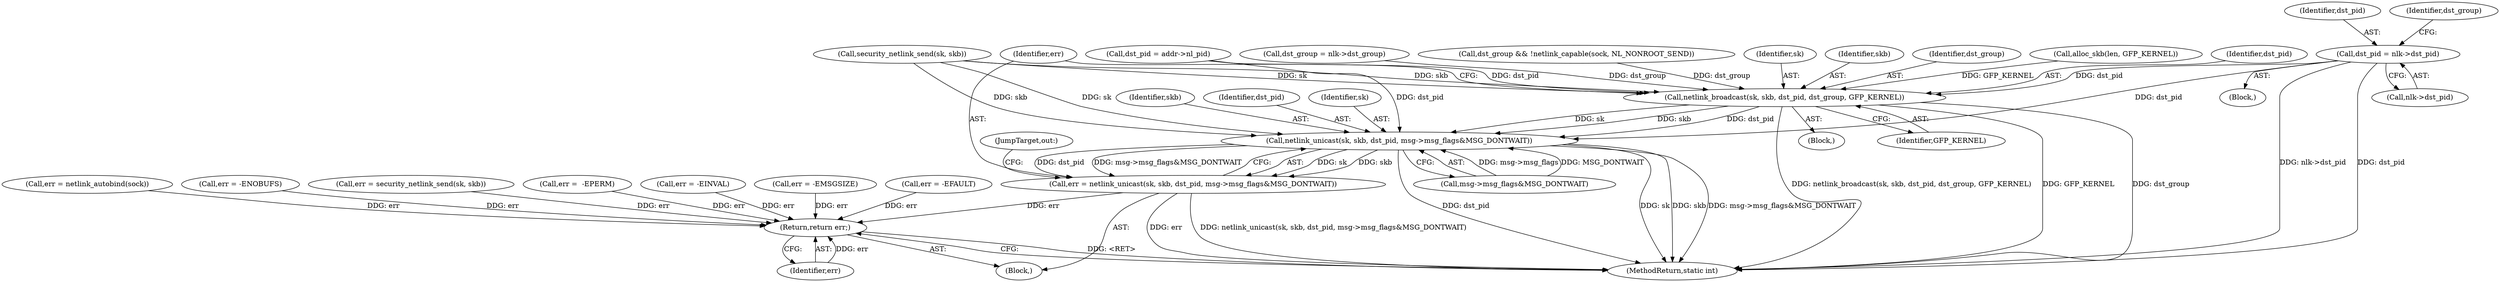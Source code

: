 digraph "0_linux_e0e3cea46d31d23dc40df0a49a7a2c04fe8edfea@pointer" {
"1000210" [label="(Call,dst_pid = nlk->dst_pid)"];
"1000321" [label="(Call,netlink_broadcast(sk, skb, dst_pid, dst_group, GFP_KERNEL))"];
"1000329" [label="(Call,netlink_unicast(sk, skb, dst_pid, msg->msg_flags&MSG_DONTWAIT))"];
"1000327" [label="(Call,err = netlink_unicast(sk, skb, dst_pid, msg->msg_flags&MSG_DONTWAIT))"];
"1000343" [label="(Return,return err;)"];
"1000185" [label="(Call,dst_pid = addr->nl_pid)"];
"1000246" [label="(Call,err = -ENOBUFS)"];
"1000324" [label="(Identifier,dst_pid)"];
"1000302" [label="(Call,err = security_netlink_send(sk, skb))"];
"1000326" [label="(Identifier,GFP_KERNEL)"];
"1000215" [label="(Call,dst_group = nlk->dst_group)"];
"1000331" [label="(Identifier,skb)"];
"1000201" [label="(Call,dst_group && !netlink_capable(sock, NL_NONROOT_SEND))"];
"1000315" [label="(Block,)"];
"1000328" [label="(Identifier,err)"];
"1000211" [label="(Identifier,dst_pid)"];
"1000216" [label="(Identifier,dst_group)"];
"1000209" [label="(Block,)"];
"1000330" [label="(Identifier,sk)"];
"1000338" [label="(JumpTarget,out:)"];
"1000345" [label="(MethodReturn,static int)"];
"1000329" [label="(Call,netlink_unicast(sk, skb, dst_pid, msg->msg_flags&MSG_DONTWAIT))"];
"1000322" [label="(Identifier,sk)"];
"1000304" [label="(Call,security_netlink_send(sk, skb))"];
"1000196" [label="(Call,err =  -EPERM)"];
"1000174" [label="(Call,err = -EINVAL)"];
"1000210" [label="(Call,dst_pid = nlk->dst_pid)"];
"1000323" [label="(Identifier,skb)"];
"1000344" [label="(Identifier,err)"];
"1000233" [label="(Call,err = -EMSGSIZE)"];
"1000327" [label="(Call,err = netlink_unicast(sk, skb, dst_pid, msg->msg_flags&MSG_DONTWAIT))"];
"1000343" [label="(Return,return err;)"];
"1000325" [label="(Identifier,dst_group)"];
"1000105" [label="(Block,)"];
"1000212" [label="(Call,nlk->dst_pid)"];
"1000321" [label="(Call,netlink_broadcast(sk, skb, dst_pid, dst_group, GFP_KERNEL))"];
"1000285" [label="(Call,err = -EFAULT)"];
"1000252" [label="(Call,alloc_skb(len, GFP_KERNEL))"];
"1000332" [label="(Identifier,dst_pid)"];
"1000226" [label="(Call,err = netlink_autobind(sock))"];
"1000333" [label="(Call,msg->msg_flags&MSG_DONTWAIT)"];
"1000210" -> "1000209"  [label="AST: "];
"1000210" -> "1000212"  [label="CFG: "];
"1000211" -> "1000210"  [label="AST: "];
"1000212" -> "1000210"  [label="AST: "];
"1000216" -> "1000210"  [label="CFG: "];
"1000210" -> "1000345"  [label="DDG: nlk->dst_pid"];
"1000210" -> "1000345"  [label="DDG: dst_pid"];
"1000210" -> "1000321"  [label="DDG: dst_pid"];
"1000210" -> "1000329"  [label="DDG: dst_pid"];
"1000321" -> "1000315"  [label="AST: "];
"1000321" -> "1000326"  [label="CFG: "];
"1000322" -> "1000321"  [label="AST: "];
"1000323" -> "1000321"  [label="AST: "];
"1000324" -> "1000321"  [label="AST: "];
"1000325" -> "1000321"  [label="AST: "];
"1000326" -> "1000321"  [label="AST: "];
"1000328" -> "1000321"  [label="CFG: "];
"1000321" -> "1000345"  [label="DDG: GFP_KERNEL"];
"1000321" -> "1000345"  [label="DDG: dst_group"];
"1000321" -> "1000345"  [label="DDG: netlink_broadcast(sk, skb, dst_pid, dst_group, GFP_KERNEL)"];
"1000304" -> "1000321"  [label="DDG: sk"];
"1000304" -> "1000321"  [label="DDG: skb"];
"1000185" -> "1000321"  [label="DDG: dst_pid"];
"1000215" -> "1000321"  [label="DDG: dst_group"];
"1000201" -> "1000321"  [label="DDG: dst_group"];
"1000252" -> "1000321"  [label="DDG: GFP_KERNEL"];
"1000321" -> "1000329"  [label="DDG: sk"];
"1000321" -> "1000329"  [label="DDG: skb"];
"1000321" -> "1000329"  [label="DDG: dst_pid"];
"1000329" -> "1000327"  [label="AST: "];
"1000329" -> "1000333"  [label="CFG: "];
"1000330" -> "1000329"  [label="AST: "];
"1000331" -> "1000329"  [label="AST: "];
"1000332" -> "1000329"  [label="AST: "];
"1000333" -> "1000329"  [label="AST: "];
"1000327" -> "1000329"  [label="CFG: "];
"1000329" -> "1000345"  [label="DDG: skb"];
"1000329" -> "1000345"  [label="DDG: msg->msg_flags&MSG_DONTWAIT"];
"1000329" -> "1000345"  [label="DDG: dst_pid"];
"1000329" -> "1000345"  [label="DDG: sk"];
"1000329" -> "1000327"  [label="DDG: sk"];
"1000329" -> "1000327"  [label="DDG: skb"];
"1000329" -> "1000327"  [label="DDG: dst_pid"];
"1000329" -> "1000327"  [label="DDG: msg->msg_flags&MSG_DONTWAIT"];
"1000304" -> "1000329"  [label="DDG: sk"];
"1000304" -> "1000329"  [label="DDG: skb"];
"1000185" -> "1000329"  [label="DDG: dst_pid"];
"1000333" -> "1000329"  [label="DDG: msg->msg_flags"];
"1000333" -> "1000329"  [label="DDG: MSG_DONTWAIT"];
"1000327" -> "1000105"  [label="AST: "];
"1000328" -> "1000327"  [label="AST: "];
"1000338" -> "1000327"  [label="CFG: "];
"1000327" -> "1000345"  [label="DDG: err"];
"1000327" -> "1000345"  [label="DDG: netlink_unicast(sk, skb, dst_pid, msg->msg_flags&MSG_DONTWAIT)"];
"1000327" -> "1000343"  [label="DDG: err"];
"1000343" -> "1000105"  [label="AST: "];
"1000343" -> "1000344"  [label="CFG: "];
"1000344" -> "1000343"  [label="AST: "];
"1000345" -> "1000343"  [label="CFG: "];
"1000343" -> "1000345"  [label="DDG: <RET>"];
"1000344" -> "1000343"  [label="DDG: err"];
"1000285" -> "1000343"  [label="DDG: err"];
"1000226" -> "1000343"  [label="DDG: err"];
"1000302" -> "1000343"  [label="DDG: err"];
"1000196" -> "1000343"  [label="DDG: err"];
"1000233" -> "1000343"  [label="DDG: err"];
"1000174" -> "1000343"  [label="DDG: err"];
"1000246" -> "1000343"  [label="DDG: err"];
}
